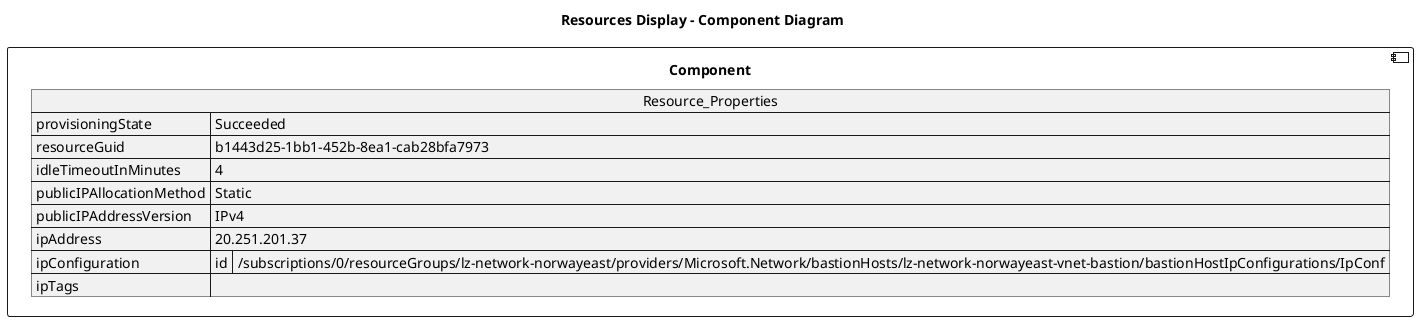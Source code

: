 @startuml

title Resources Display - Component Diagram

component Component {

json  Resource_Properties {
  "provisioningState": "Succeeded",
  "resourceGuid": "b1443d25-1bb1-452b-8ea1-cab28bfa7973",
  "idleTimeoutInMinutes": 4,
  "publicIPAllocationMethod": "Static",
  "publicIPAddressVersion": "IPv4",
  "ipAddress": "20.251.201.37",
  "ipConfiguration": {
    "id": "/subscriptions/0/resourceGroups/lz-network-norwayeast/providers/Microsoft.Network/bastionHosts/lz-network-norwayeast-vnet-bastion/bastionHostIpConfigurations/IpConf"
  },
  "ipTags": []
}
}
@enduml
